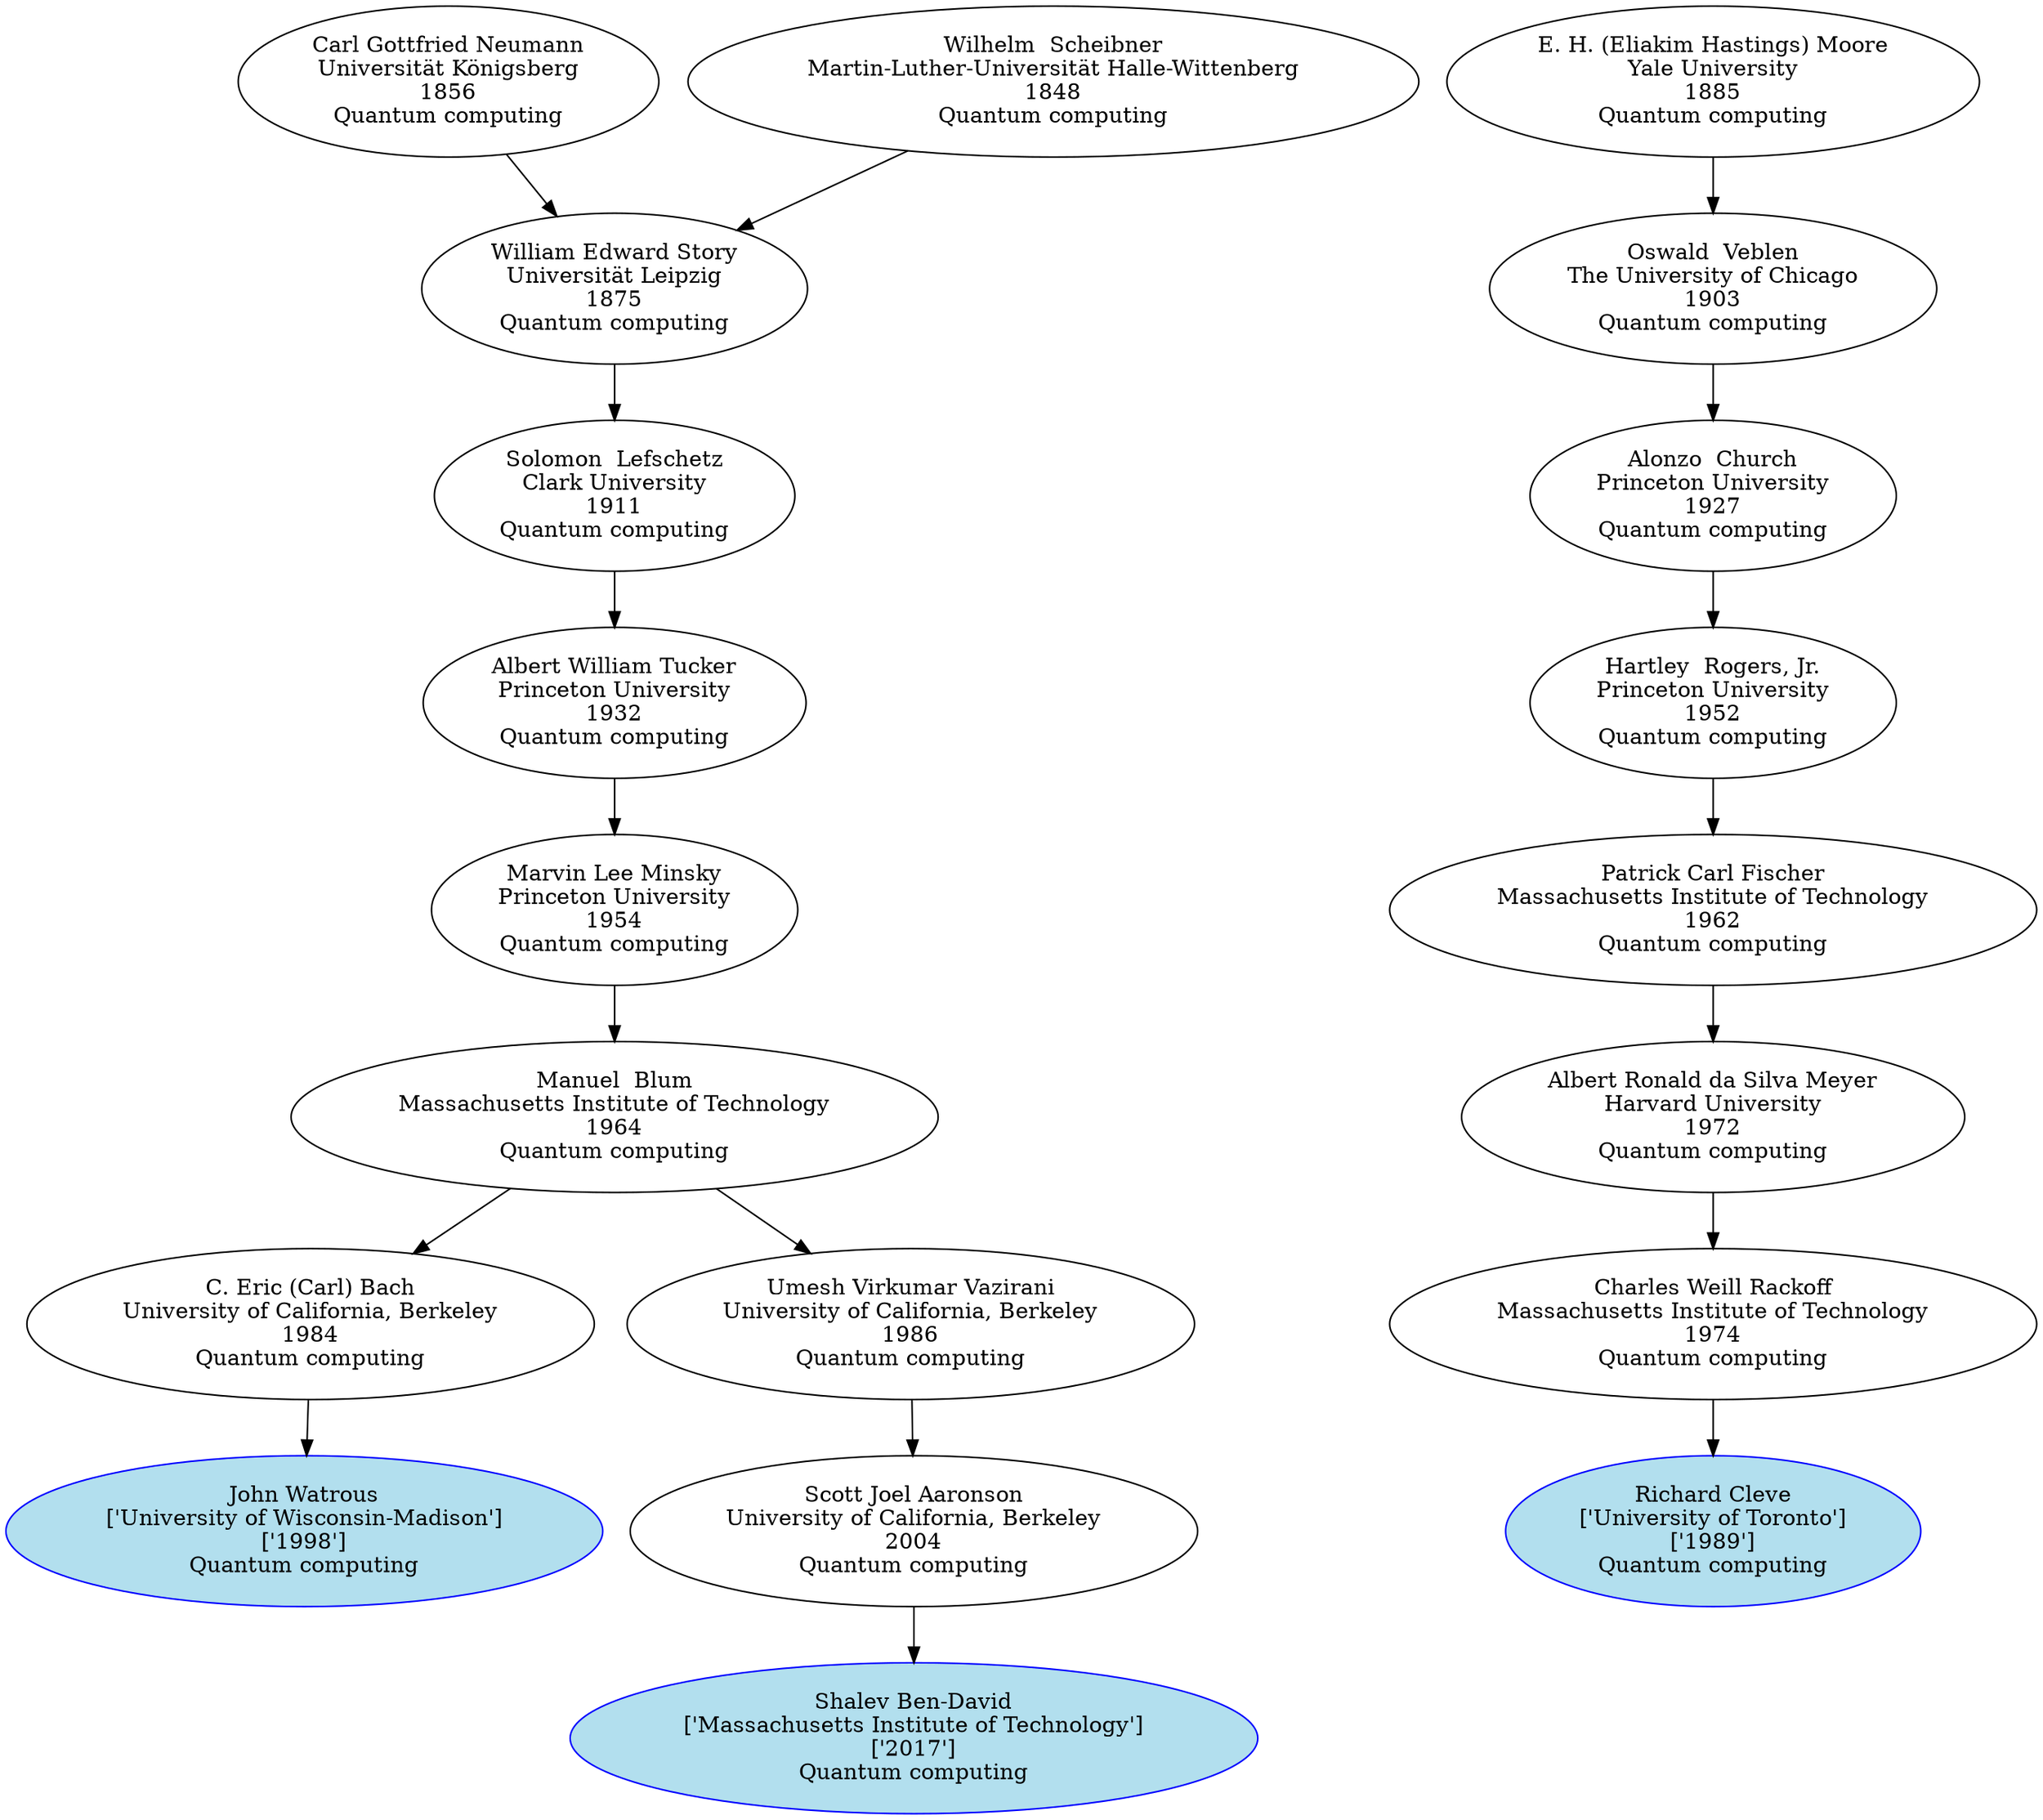 digraph "Academic Genealogy for Quantum computing" {
	251553 [label="Shalev Ben-David
['Massachusetts Institute of Technology']
['2017']
Quantum computing" color=blue fillcolor=lightblue2 style=filled]
	81270 [label="Richard Cleve
['University of Toronto']
['1989']
Quantum computing" color=blue fillcolor=lightblue2 style=filled]
	75330 [label="John Watrous
['University of Wisconsin-Madison']
['1998']
Quantum computing" color=blue fillcolor=lightblue2 style=filled]
	109495 [label="Scott Joel Aaronson
University of California, Berkeley
2004
Quantum computing"]
	81229 [label="Charles Weill Rackoff
Massachusetts Institute of Technology
1974
Quantum computing"]
	11563 [label="C. Eric (Carl) Bach
University of California, Berkeley
1984
Quantum computing"]
	38686 [label="Umesh Virkumar Vazirani
University of California, Berkeley
1986
Quantum computing"]
	25184 [label="Albert Ronald da Silva Meyer
Harvard University
1972
Quantum computing"]
	13373 [label="Manuel  Blum
Massachusetts Institute of Technology
1964
Quantum computing"]
	13297 [label="Patrick Carl Fischer
Massachusetts Institute of Technology
1962
Quantum computing"]
	6869 [label="Marvin Lee Minsky
Princeton University
1954
Quantum computing"]
	8021 [label="Hartley  Rogers, Jr.
Princeton University
1952
Quantum computing"]
	8581 [label="Albert William Tucker
Princeton University
1932
Quantum computing"]
	8011 [label="Alonzo  Church
Princeton University
1927
Quantum computing"]
	7461 [label="Solomon  Lefschetz
Clark University
1911
Quantum computing"]
	805 [label="Oswald  Veblen
The University of Chicago
1903
Quantum computing"]
	7451 [label="William Edward Story
Universität Leipzig
1875
Quantum computing"]
	806 [label="E. H. (Eliakim Hastings) Moore
Yale University
1885
Quantum computing"]
	32858 [label="Carl Gottfried Neumann
Universität Königsberg
1856
Quantum computing"]
	18589 [label="Wilhelm  Scheibner
Martin-Luther-Universität Halle-Wittenberg
1848
Quantum computing"]
	109495 -> 251553
	81229 -> 81270
	11563 -> 75330
	38686 -> 109495
	25184 -> 81229
	13373 -> 11563
	13373 -> 38686
	13297 -> 25184
	6869 -> 13373
	8021 -> 13297
	8581 -> 6869
	8011 -> 8021
	7461 -> 8581
	805 -> 8011
	7451 -> 7461
	806 -> 805
	32858 -> 7451
	18589 -> 7451
}
